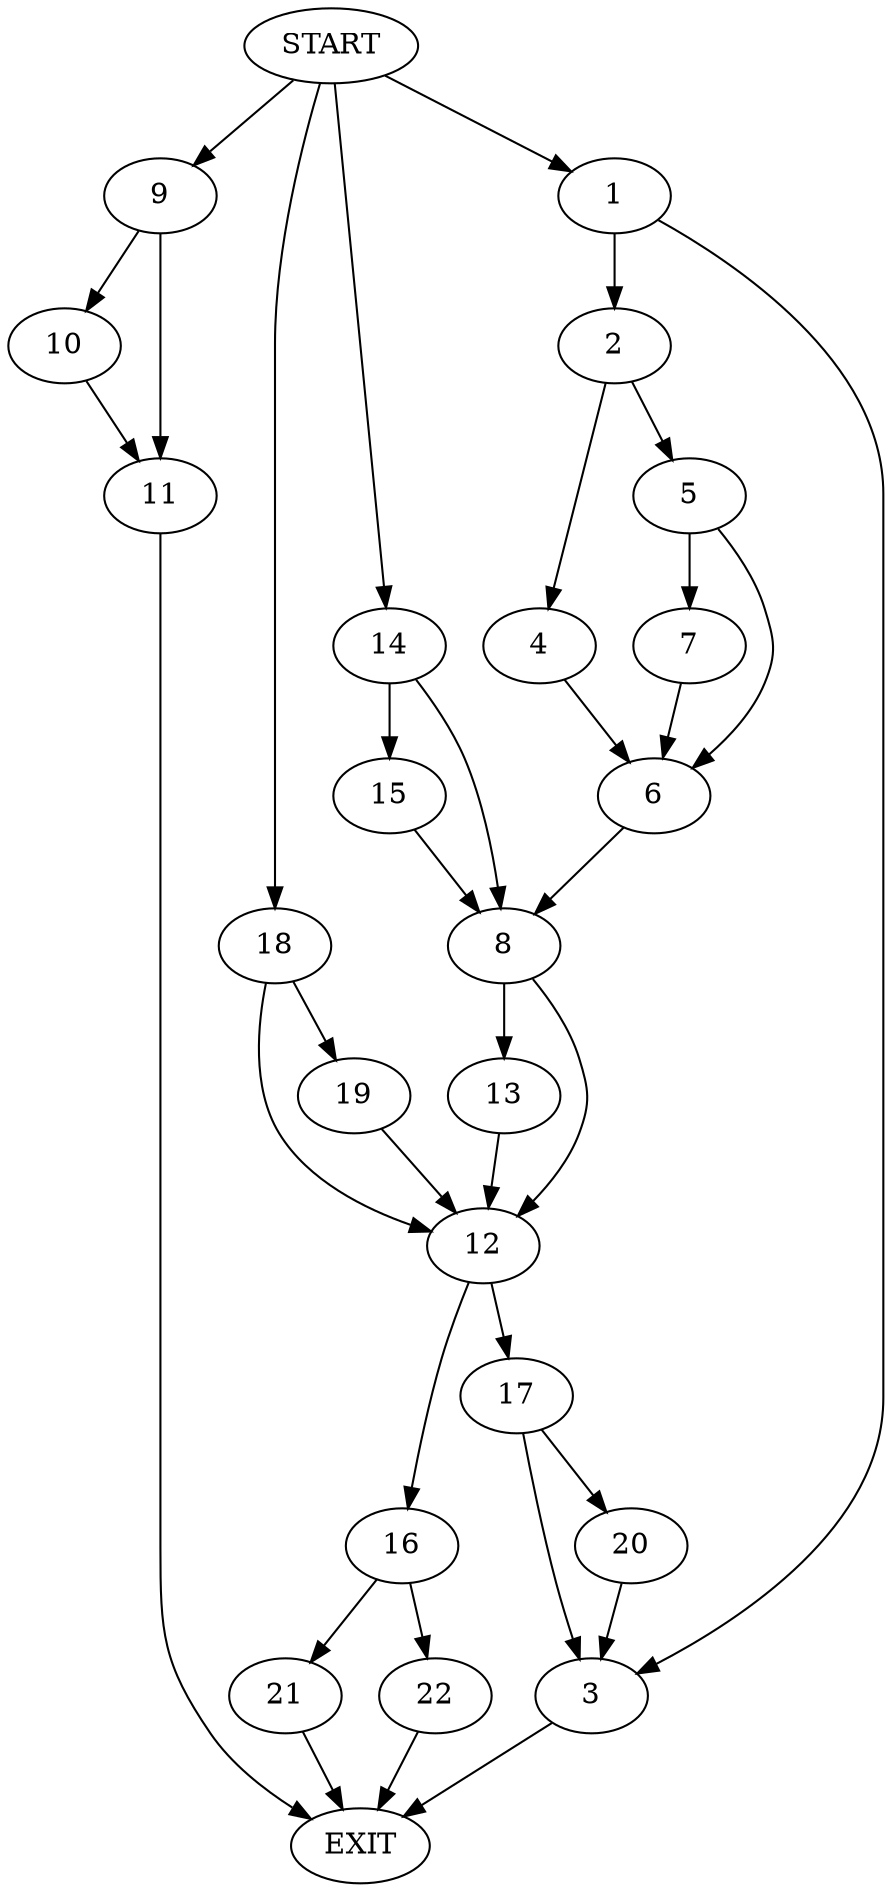 digraph {
0 [label="START"]
23 [label="EXIT"]
0 -> 1
1 -> 2
1 -> 3
2 -> 4
2 -> 5
3 -> 23
4 -> 6
5 -> 6
5 -> 7
6 -> 8
7 -> 6
0 -> 9
9 -> 10
9 -> 11
10 -> 11
11 -> 23
8 -> 12
8 -> 13
0 -> 14
14 -> 8
14 -> 15
15 -> 8
12 -> 16
12 -> 17
13 -> 12
0 -> 18
18 -> 19
18 -> 12
19 -> 12
17 -> 20
17 -> 3
16 -> 21
16 -> 22
20 -> 3
22 -> 23
21 -> 23
}
